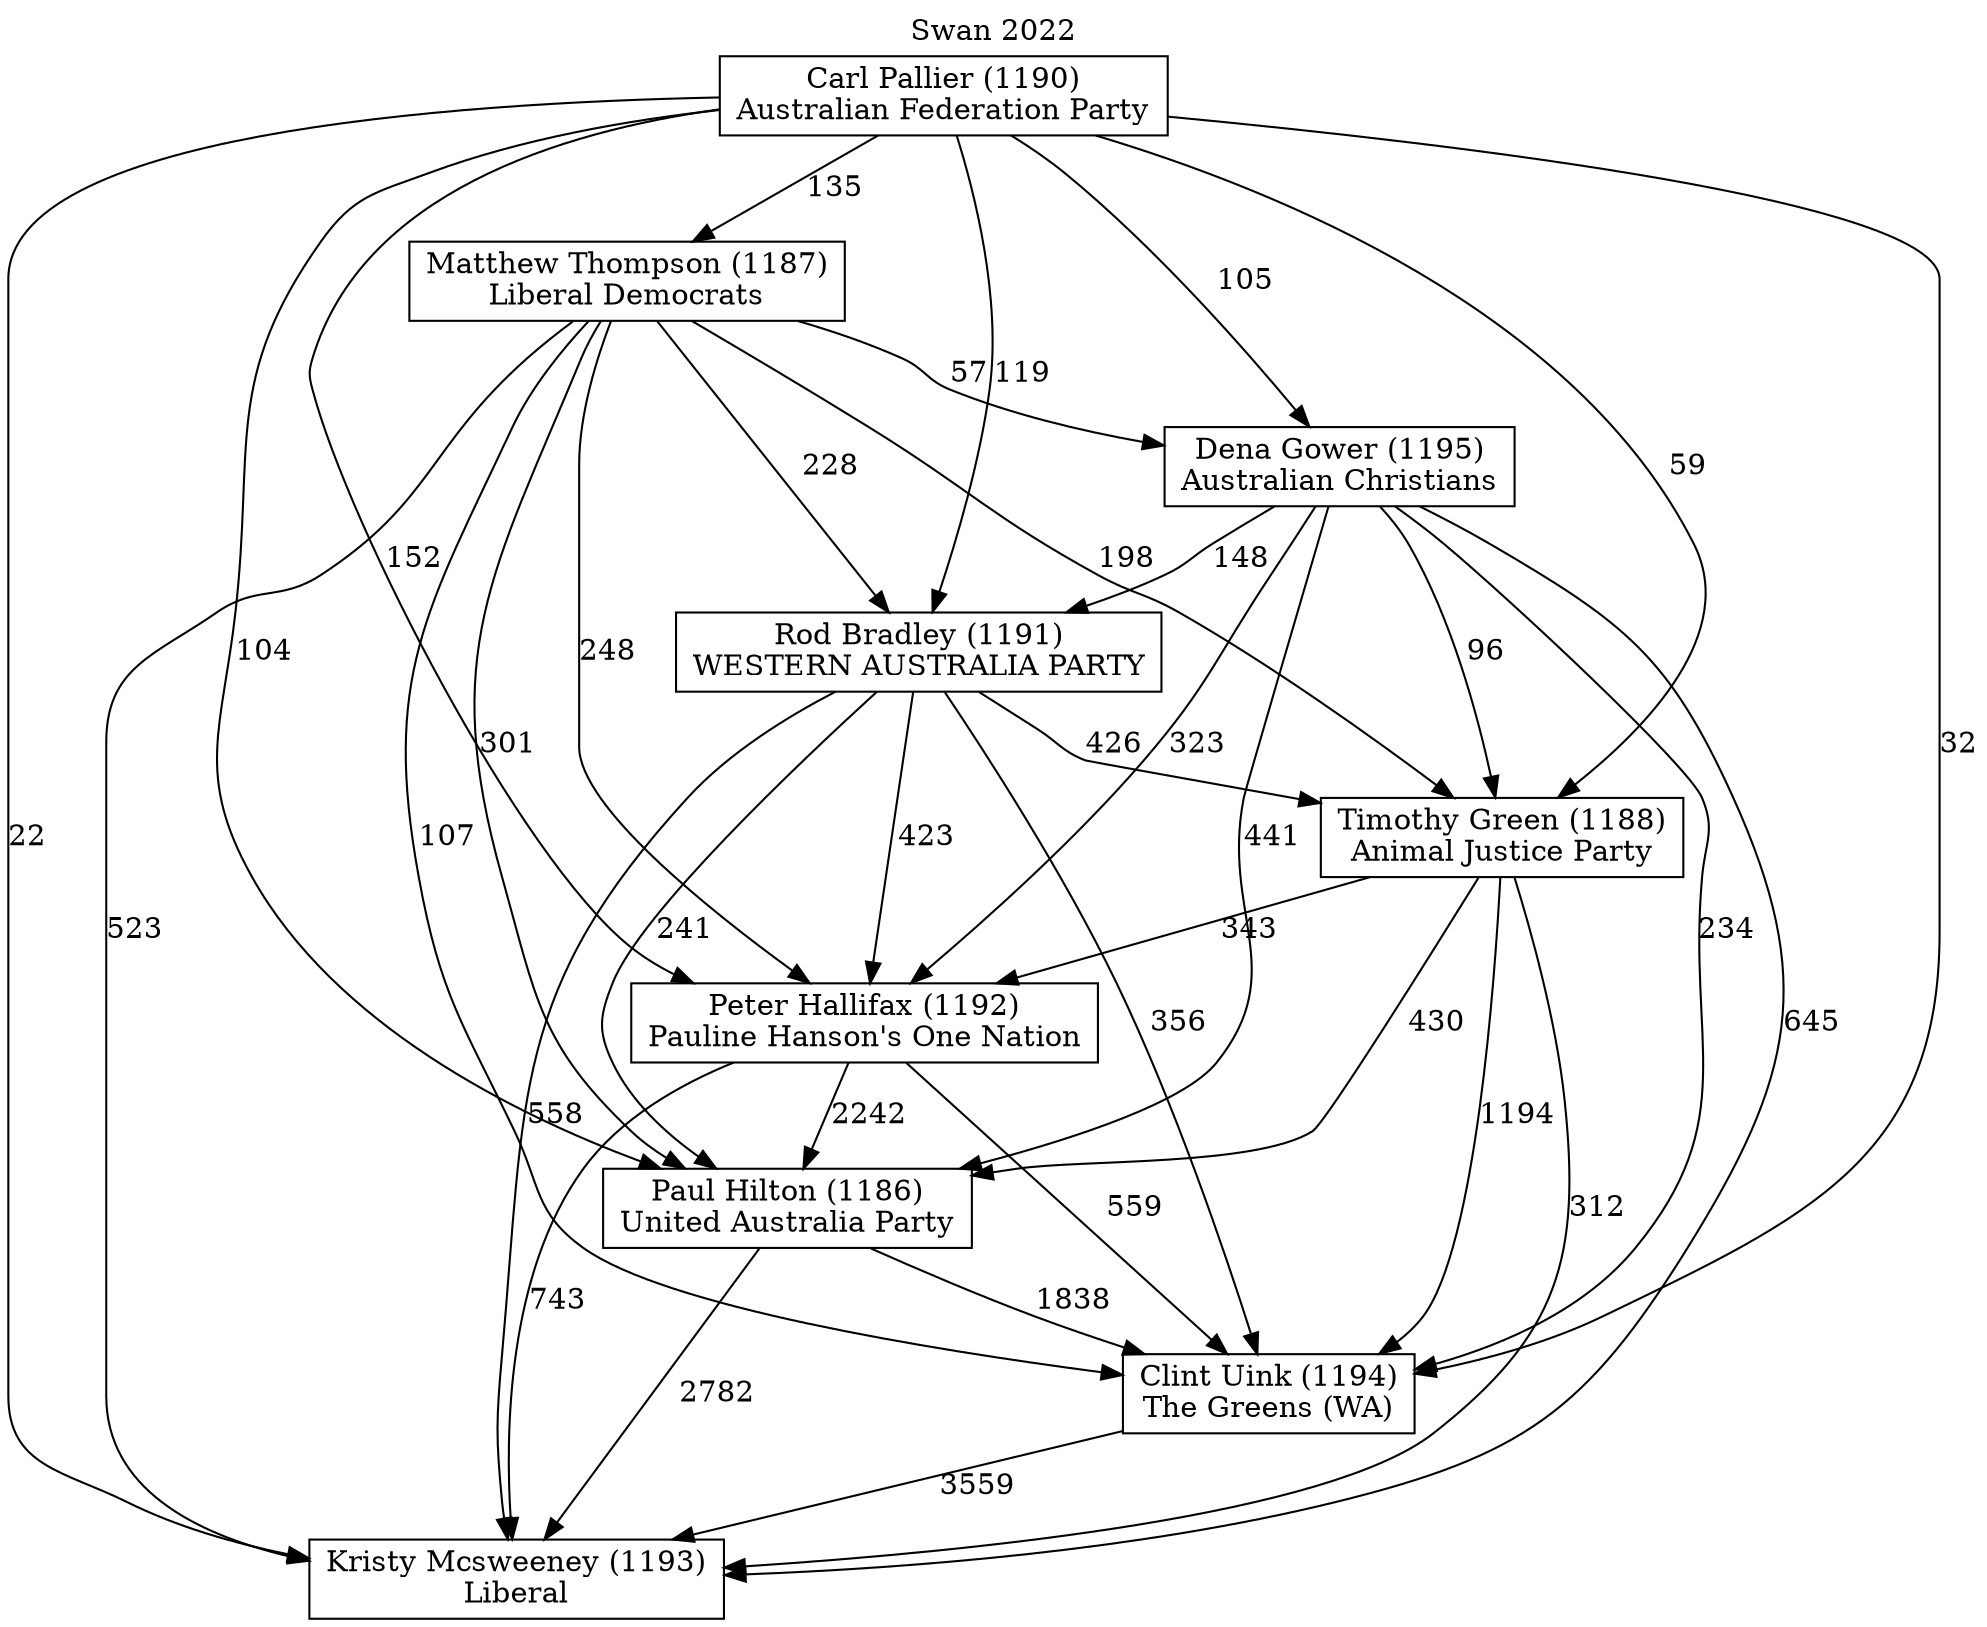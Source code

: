 // House preference flow
digraph "Kristy Mcsweeney (1193)_Swan_2022" {
	graph [label="Swan 2022" labelloc=t mclimit=10]
	node [shape=box]
	"Dena Gower (1195)" [label="Dena Gower (1195)
Australian Christians"]
	"Paul Hilton (1186)" [label="Paul Hilton (1186)
United Australia Party"]
	"Rod Bradley (1191)" [label="Rod Bradley (1191)
WESTERN AUSTRALIA PARTY"]
	"Kristy Mcsweeney (1193)" [label="Kristy Mcsweeney (1193)
Liberal"]
	"Peter Hallifax (1192)" [label="Peter Hallifax (1192)
Pauline Hanson's One Nation"]
	"Carl Pallier (1190)" [label="Carl Pallier (1190)
Australian Federation Party"]
	"Clint Uink (1194)" [label="Clint Uink (1194)
The Greens (WA)"]
	"Matthew Thompson (1187)" [label="Matthew Thompson (1187)
Liberal Democrats"]
	"Timothy Green (1188)" [label="Timothy Green (1188)
Animal Justice Party"]
	"Matthew Thompson (1187)" -> "Timothy Green (1188)" [label=198]
	"Clint Uink (1194)" -> "Kristy Mcsweeney (1193)" [label=3559]
	"Matthew Thompson (1187)" -> "Kristy Mcsweeney (1193)" [label=523]
	"Matthew Thompson (1187)" -> "Paul Hilton (1186)" [label=301]
	"Matthew Thompson (1187)" -> "Peter Hallifax (1192)" [label=248]
	"Matthew Thompson (1187)" -> "Rod Bradley (1191)" [label=228]
	"Rod Bradley (1191)" -> "Timothy Green (1188)" [label=426]
	"Peter Hallifax (1192)" -> "Clint Uink (1194)" [label=559]
	"Timothy Green (1188)" -> "Clint Uink (1194)" [label=1194]
	"Matthew Thompson (1187)" -> "Clint Uink (1194)" [label=107]
	"Dena Gower (1195)" -> "Timothy Green (1188)" [label=96]
	"Dena Gower (1195)" -> "Clint Uink (1194)" [label=234]
	"Rod Bradley (1191)" -> "Peter Hallifax (1192)" [label=423]
	"Dena Gower (1195)" -> "Rod Bradley (1191)" [label=148]
	"Peter Hallifax (1192)" -> "Paul Hilton (1186)" [label=2242]
	"Paul Hilton (1186)" -> "Clint Uink (1194)" [label=1838]
	"Timothy Green (1188)" -> "Peter Hallifax (1192)" [label=343]
	"Carl Pallier (1190)" -> "Matthew Thompson (1187)" [label=135]
	"Timothy Green (1188)" -> "Paul Hilton (1186)" [label=430]
	"Carl Pallier (1190)" -> "Rod Bradley (1191)" [label=119]
	"Dena Gower (1195)" -> "Kristy Mcsweeney (1193)" [label=645]
	"Dena Gower (1195)" -> "Paul Hilton (1186)" [label=441]
	"Paul Hilton (1186)" -> "Kristy Mcsweeney (1193)" [label=2782]
	"Carl Pallier (1190)" -> "Paul Hilton (1186)" [label=104]
	"Carl Pallier (1190)" -> "Timothy Green (1188)" [label=59]
	"Timothy Green (1188)" -> "Kristy Mcsweeney (1193)" [label=312]
	"Peter Hallifax (1192)" -> "Kristy Mcsweeney (1193)" [label=743]
	"Matthew Thompson (1187)" -> "Dena Gower (1195)" [label=57]
	"Dena Gower (1195)" -> "Peter Hallifax (1192)" [label=323]
	"Rod Bradley (1191)" -> "Paul Hilton (1186)" [label=241]
	"Carl Pallier (1190)" -> "Dena Gower (1195)" [label=105]
	"Rod Bradley (1191)" -> "Kristy Mcsweeney (1193)" [label=558]
	"Rod Bradley (1191)" -> "Clint Uink (1194)" [label=356]
	"Carl Pallier (1190)" -> "Kristy Mcsweeney (1193)" [label=22]
	"Carl Pallier (1190)" -> "Clint Uink (1194)" [label=32]
	"Carl Pallier (1190)" -> "Peter Hallifax (1192)" [label=152]
}
